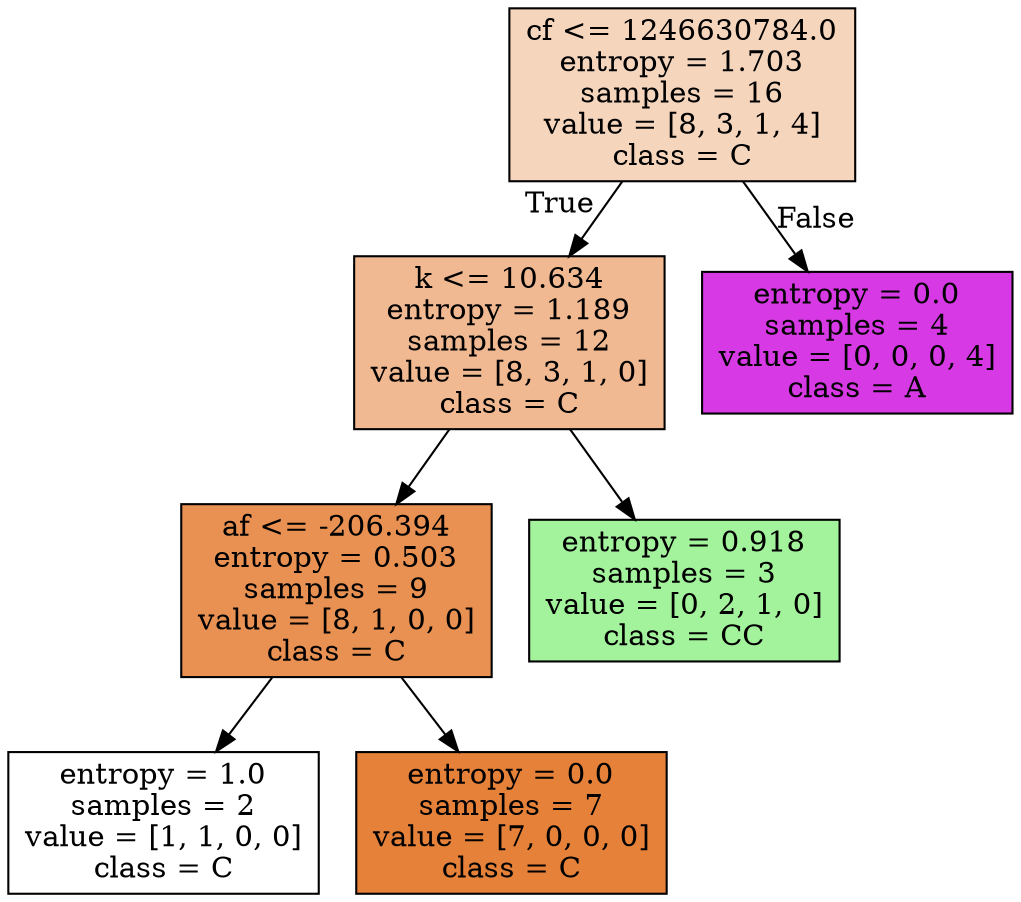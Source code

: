 digraph Tree {
node [shape=box, style="filled", color="black"] ;
0 [label="cf <= 1246630784.0\nentropy = 1.703\nsamples = 16\nvalue = [8, 3, 1, 4]\nclass = C", fillcolor="#f6d5bd"] ;
1 [label="k <= 10.634\nentropy = 1.189\nsamples = 12\nvalue = [8, 3, 1, 0]\nclass = C", fillcolor="#f1b991"] ;
0 -> 1 [labeldistance=2.5, labelangle=45, headlabel="True"] ;
2 [label="af <= -206.394\nentropy = 0.503\nsamples = 9\nvalue = [8, 1, 0, 0]\nclass = C", fillcolor="#e89152"] ;
1 -> 2 ;
3 [label="entropy = 1.0\nsamples = 2\nvalue = [1, 1, 0, 0]\nclass = C", fillcolor="#ffffff"] ;
2 -> 3 ;
4 [label="entropy = 0.0\nsamples = 7\nvalue = [7, 0, 0, 0]\nclass = C", fillcolor="#e58139"] ;
2 -> 4 ;
5 [label="entropy = 0.918\nsamples = 3\nvalue = [0, 2, 1, 0]\nclass = CC", fillcolor="#a3f29c"] ;
1 -> 5 ;
6 [label="entropy = 0.0\nsamples = 4\nvalue = [0, 0, 0, 4]\nclass = A", fillcolor="#d739e5"] ;
0 -> 6 [labeldistance=2.5, labelangle=-45, headlabel="False"] ;
}